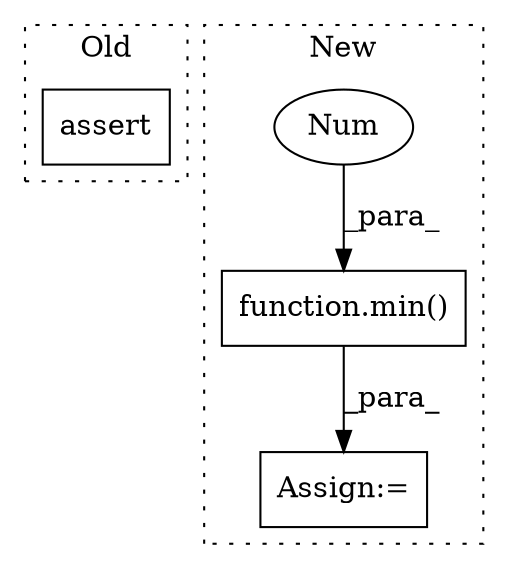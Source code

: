 digraph G {
subgraph cluster0 {
1 [label="assert" a="65" s="2109" l="7" shape="box"];
label = "Old";
style="dotted";
}
subgraph cluster1 {
2 [label="function.min()" a="75" s="2042,2073" l="4,1" shape="box"];
3 [label="Assign:=" a="68" s="2039" l="3" shape="box"];
4 [label="Num" a="76" s="2046" l="1" shape="ellipse"];
label = "New";
style="dotted";
}
2 -> 3 [label="_para_"];
4 -> 2 [label="_para_"];
}